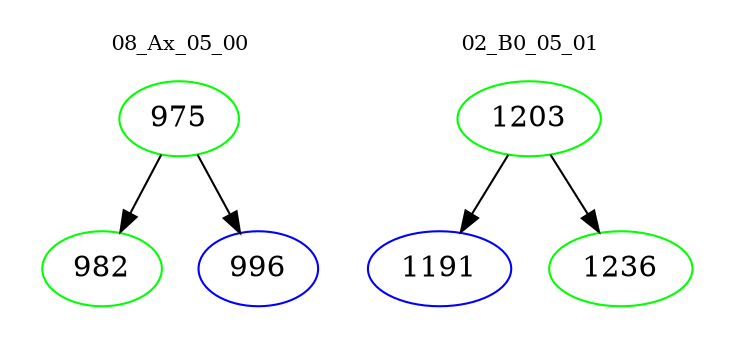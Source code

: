digraph{
subgraph cluster_0 {
color = white
label = "08_Ax_05_00";
fontsize=10;
T0_975 [label="975", color="green"]
T0_975 -> T0_982 [color="black"]
T0_982 [label="982", color="green"]
T0_975 -> T0_996 [color="black"]
T0_996 [label="996", color="blue"]
}
subgraph cluster_1 {
color = white
label = "02_B0_05_01";
fontsize=10;
T1_1203 [label="1203", color="green"]
T1_1203 -> T1_1191 [color="black"]
T1_1191 [label="1191", color="blue"]
T1_1203 -> T1_1236 [color="black"]
T1_1236 [label="1236", color="green"]
}
}
